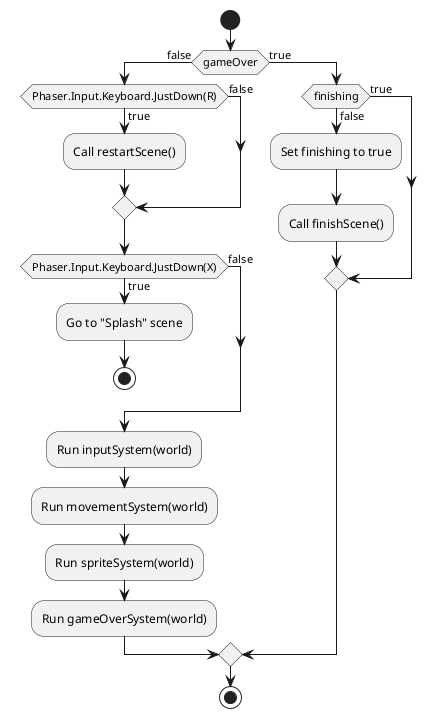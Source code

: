 @startuml
start

if (gameOver) then (false)
  if (Phaser.Input.Keyboard.JustDown(R)) then (true)
    :Call restartScene();
  else (false)
  endif

  if (Phaser.Input.Keyboard.JustDown(X)) then (true)
    :Go to "Splash" scene;
    stop
  else (false)  
  endif
   
  :Run inputSystem(world);
  :Run movementSystem(world);
  :Run spriteSystem(world);
  :Run gameOverSystem(world);

else (true)
  if (finishing) then (false)
    :Set finishing to true;
    :Call finishScene();
  else (true)
  endif
endif

stop
@enduml
